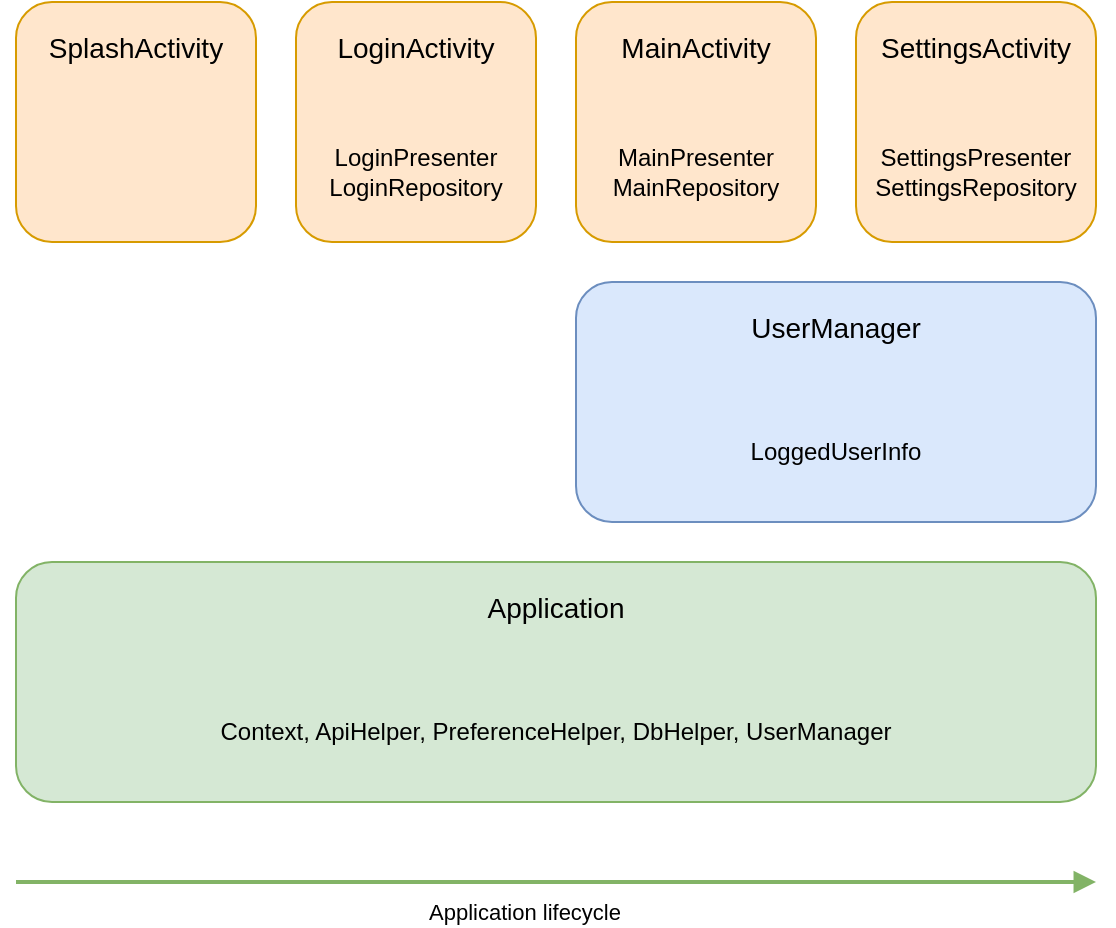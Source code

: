 <mxfile version="14.5.10" type="device"><diagram id="C5RBs43oDa-KdzZeNtuy" name="Page-1"><mxGraphModel dx="1185" dy="693" grid="1" gridSize="10" guides="1" tooltips="1" connect="1" arrows="1" fold="1" page="1" pageScale="1" pageWidth="827" pageHeight="1169" math="0" shadow="0"><root><mxCell id="WIyWlLk6GJQsqaUBKTNV-0"/><mxCell id="WIyWlLk6GJQsqaUBKTNV-1" parent="WIyWlLk6GJQsqaUBKTNV-0"/><mxCell id="FqOhHwr7Y7f_x_ljKPOP-1" value="" style="group" parent="WIyWlLk6GJQsqaUBKTNV-1" vertex="1" connectable="0"><mxGeometry x="270" y="80" width="120" height="120" as="geometry"/></mxCell><mxCell id="WIyWlLk6GJQsqaUBKTNV-3" value="&lt;div style=&quot;font-size: 14px;&quot;&gt;LoginActivity&lt;/div&gt;&lt;div style=&quot;font-size: 14px;&quot;&gt;&lt;br style=&quot;font-size: 14px;&quot;&gt;&lt;/div&gt;" style="rounded=1;whiteSpace=wrap;html=1;fontSize=14;glass=0;strokeWidth=1;shadow=0;verticalAlign=top;spacing=10;fillColor=#ffe6cc;strokeColor=#d79b00;" parent="FqOhHwr7Y7f_x_ljKPOP-1" vertex="1"><mxGeometry width="120" height="120" as="geometry"/></mxCell><mxCell id="FqOhHwr7Y7f_x_ljKPOP-0" value="&lt;div&gt;LoginPresenter&lt;/div&gt;&lt;div&gt;LoginRepository&lt;br&gt;&lt;/div&gt;" style="rounded=0;whiteSpace=wrap;html=1;fillColor=none;strokeColor=none;" parent="FqOhHwr7Y7f_x_ljKPOP-1" vertex="1"><mxGeometry y="70" width="120" height="30" as="geometry"/></mxCell><mxCell id="FqOhHwr7Y7f_x_ljKPOP-2" value="" style="group" parent="WIyWlLk6GJQsqaUBKTNV-1" vertex="1" connectable="0"><mxGeometry x="410" y="80" width="120" height="120" as="geometry"/></mxCell><mxCell id="FqOhHwr7Y7f_x_ljKPOP-3" value="MainActivity" style="rounded=1;whiteSpace=wrap;html=1;fontSize=14;glass=0;strokeWidth=1;shadow=0;verticalAlign=top;spacing=10;fillColor=#ffe6cc;strokeColor=#d79b00;" parent="FqOhHwr7Y7f_x_ljKPOP-2" vertex="1"><mxGeometry width="120" height="120" as="geometry"/></mxCell><mxCell id="FqOhHwr7Y7f_x_ljKPOP-4" value="&lt;div&gt;MainPresenter&lt;/div&gt;&lt;div&gt;MainRepository&lt;/div&gt;" style="rounded=0;whiteSpace=wrap;html=1;fillColor=none;strokeColor=none;" parent="FqOhHwr7Y7f_x_ljKPOP-2" vertex="1"><mxGeometry y="70" width="120" height="30" as="geometry"/></mxCell><mxCell id="FqOhHwr7Y7f_x_ljKPOP-5" value="" style="group" parent="WIyWlLk6GJQsqaUBKTNV-1" vertex="1" connectable="0"><mxGeometry x="130" y="360" width="540" height="120" as="geometry"/></mxCell><mxCell id="FqOhHwr7Y7f_x_ljKPOP-6" value="Application" style="rounded=1;whiteSpace=wrap;html=1;fontSize=14;glass=0;strokeWidth=1;shadow=0;verticalAlign=top;spacing=10;fillColor=#d5e8d4;strokeColor=#82b366;" parent="FqOhHwr7Y7f_x_ljKPOP-5" vertex="1"><mxGeometry width="540" height="120" as="geometry"/></mxCell><mxCell id="FqOhHwr7Y7f_x_ljKPOP-7" value="&lt;div&gt;Context, ApiHelper, PreferenceHelper, DbHelper, UserManager&lt;br&gt;&lt;/div&gt;" style="rounded=0;whiteSpace=wrap;html=1;fillColor=none;strokeColor=none;" parent="FqOhHwr7Y7f_x_ljKPOP-5" vertex="1"><mxGeometry y="70" width="540" height="30" as="geometry"/></mxCell><mxCell id="8q5hReQqjbm3dKh-dGDi-0" value="" style="group" parent="WIyWlLk6GJQsqaUBKTNV-1" vertex="1" connectable="0"><mxGeometry x="550" y="80" width="120" height="120" as="geometry"/></mxCell><mxCell id="8q5hReQqjbm3dKh-dGDi-1" value="SettingsActivity" style="rounded=1;whiteSpace=wrap;html=1;fontSize=14;glass=0;strokeWidth=1;shadow=0;verticalAlign=top;spacing=10;fillColor=#ffe6cc;strokeColor=#d79b00;" parent="8q5hReQqjbm3dKh-dGDi-0" vertex="1"><mxGeometry width="120" height="120" as="geometry"/></mxCell><mxCell id="8q5hReQqjbm3dKh-dGDi-2" value="&lt;div&gt;SettingsPresenter&lt;/div&gt;&lt;div&gt;SettingsRepository&lt;br&gt;&lt;/div&gt;" style="rounded=0;whiteSpace=wrap;html=1;fillColor=none;strokeColor=none;" parent="8q5hReQqjbm3dKh-dGDi-0" vertex="1"><mxGeometry y="70" width="120" height="30" as="geometry"/></mxCell><mxCell id="8q5hReQqjbm3dKh-dGDi-5" value="" style="group" parent="WIyWlLk6GJQsqaUBKTNV-1" vertex="1" connectable="0"><mxGeometry x="130" y="80" width="120" height="120" as="geometry"/></mxCell><mxCell id="8q5hReQqjbm3dKh-dGDi-6" value="SplashActivity" style="rounded=1;whiteSpace=wrap;html=1;fontSize=14;glass=0;strokeWidth=1;shadow=0;verticalAlign=top;spacing=10;fillColor=#ffe6cc;strokeColor=#d79b00;" parent="8q5hReQqjbm3dKh-dGDi-5" vertex="1"><mxGeometry width="120" height="120" as="geometry"/></mxCell><mxCell id="8q5hReQqjbm3dKh-dGDi-11" value="" style="group" parent="WIyWlLk6GJQsqaUBKTNV-1" vertex="1" connectable="0"><mxGeometry x="410" y="220" width="260" height="120" as="geometry"/></mxCell><mxCell id="8q5hReQqjbm3dKh-dGDi-12" value="&lt;div&gt;UserManager&lt;/div&gt;" style="rounded=1;whiteSpace=wrap;html=1;fontSize=14;glass=0;strokeWidth=1;shadow=0;verticalAlign=top;spacing=10;fillColor=#dae8fc;strokeColor=#6c8ebf;" parent="8q5hReQqjbm3dKh-dGDi-11" vertex="1"><mxGeometry width="260" height="120" as="geometry"/></mxCell><mxCell id="8q5hReQqjbm3dKh-dGDi-13" value="LoggedUserInfo" style="rounded=0;whiteSpace=wrap;html=1;fillColor=none;strokeColor=none;" parent="8q5hReQqjbm3dKh-dGDi-11" vertex="1"><mxGeometry y="70" width="260" height="30" as="geometry"/></mxCell><mxCell id="fTvghKshk8GOkP8g96z6-0" value="" style="endArrow=block;html=1;strokeWidth=2;endSize=6;endFill=1;fillColor=#d5e8d4;strokeColor=#82b366;" edge="1" parent="WIyWlLk6GJQsqaUBKTNV-1"><mxGeometry width="50" height="50" relative="1" as="geometry"><mxPoint x="130" y="520" as="sourcePoint"/><mxPoint x="670" y="520" as="targetPoint"/></mxGeometry></mxCell><mxCell id="fTvghKshk8GOkP8g96z6-1" value="&lt;div&gt;Application lifecycle&lt;/div&gt;" style="edgeLabel;html=1;align=center;verticalAlign=top;resizable=0;points=[];" vertex="1" connectable="0" parent="fTvghKshk8GOkP8g96z6-0"><mxGeometry x="-0.059" y="-2" relative="1" as="geometry"><mxPoint as="offset"/></mxGeometry></mxCell></root></mxGraphModel></diagram></mxfile>